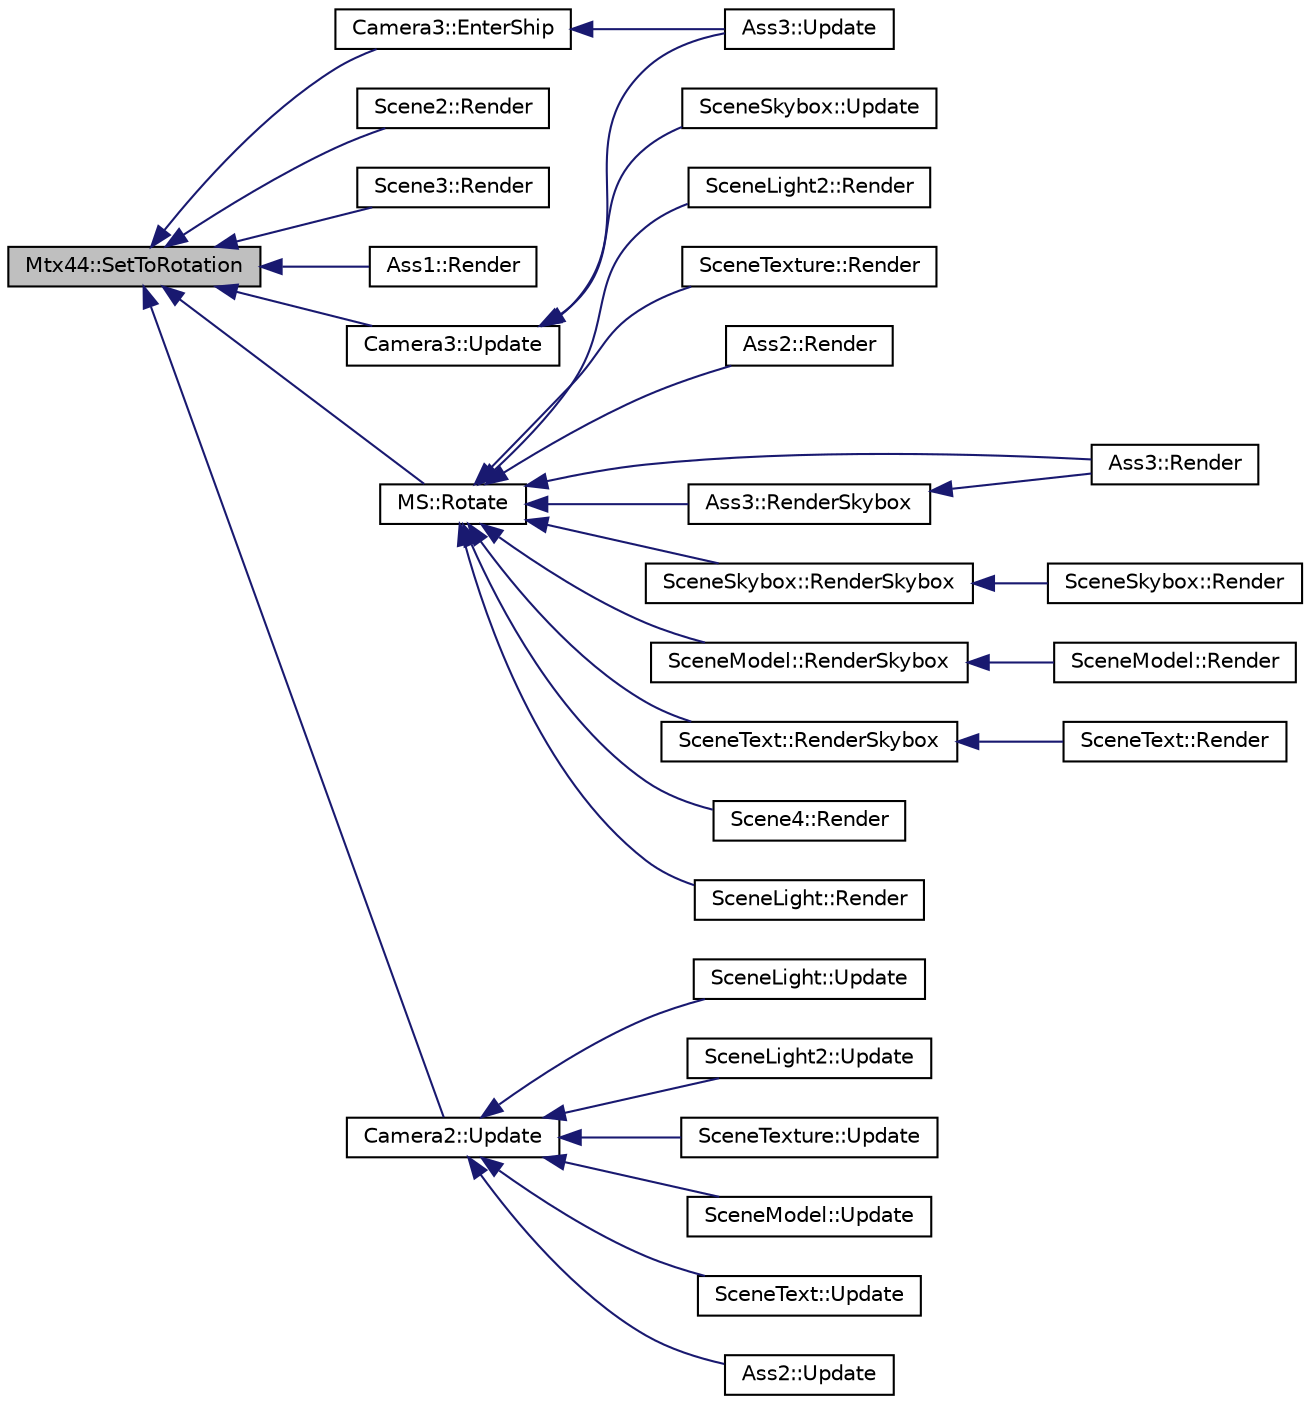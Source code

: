 digraph "Mtx44::SetToRotation"
{
  bgcolor="transparent";
  edge [fontname="Helvetica",fontsize="10",labelfontname="Helvetica",labelfontsize="10"];
  node [fontname="Helvetica",fontsize="10",shape=record];
  rankdir="LR";
  Node1 [label="Mtx44::SetToRotation",height=0.2,width=0.4,color="black", fillcolor="grey75", style="filled", fontcolor="black"];
  Node1 -> Node2 [dir="back",color="midnightblue",fontsize="10",style="solid",fontname="Helvetica"];
  Node2 [label="Camera3::EnterShip",height=0.2,width=0.4,color="black",URL="$classCamera3.html#ae93eac4e89faf00c6cdc4ded9ada933e"];
  Node2 -> Node3 [dir="back",color="midnightblue",fontsize="10",style="solid",fontname="Helvetica"];
  Node3 [label="Ass3::Update",height=0.2,width=0.4,color="black",URL="$classAss3.html#a28f626a2bf779594d4902bac37a39b13"];
  Node1 -> Node4 [dir="back",color="midnightblue",fontsize="10",style="solid",fontname="Helvetica"];
  Node4 [label="Scene2::Render",height=0.2,width=0.4,color="black",URL="$classScene2.html#ac035da5e87c59e6b1828ceec8193cea4"];
  Node1 -> Node5 [dir="back",color="midnightblue",fontsize="10",style="solid",fontname="Helvetica"];
  Node5 [label="Scene3::Render",height=0.2,width=0.4,color="black",URL="$classScene3.html#aca22983af978d16e380bf5ca4ceab143"];
  Node1 -> Node6 [dir="back",color="midnightblue",fontsize="10",style="solid",fontname="Helvetica"];
  Node6 [label="Ass1::Render",height=0.2,width=0.4,color="black",URL="$classAss1.html#a2854f303c95cf0905b1f16cad408fc5d"];
  Node1 -> Node7 [dir="back",color="midnightblue",fontsize="10",style="solid",fontname="Helvetica"];
  Node7 [label="MS::Rotate",height=0.2,width=0.4,color="black",URL="$classMS.html#a6ce592114042b920b648bca5519690cd",tooltip="Multiply the top matrix with a rotation matrix based on the following parameters. ..."];
  Node7 -> Node8 [dir="back",color="midnightblue",fontsize="10",style="solid",fontname="Helvetica"];
  Node8 [label="Scene4::Render",height=0.2,width=0.4,color="black",URL="$classScene4.html#aedb8a31e5bde1b6ad9d8127a0ac393da"];
  Node7 -> Node9 [dir="back",color="midnightblue",fontsize="10",style="solid",fontname="Helvetica"];
  Node9 [label="SceneLight::Render",height=0.2,width=0.4,color="black",URL="$classSceneLight.html#a9088eb7ba6a1d55ebe9e0094c67281bf"];
  Node7 -> Node10 [dir="back",color="midnightblue",fontsize="10",style="solid",fontname="Helvetica"];
  Node10 [label="SceneLight2::Render",height=0.2,width=0.4,color="black",URL="$classSceneLight2.html#a83a2f8226d9ba88e310291f93675bd81"];
  Node7 -> Node11 [dir="back",color="midnightblue",fontsize="10",style="solid",fontname="Helvetica"];
  Node11 [label="SceneTexture::Render",height=0.2,width=0.4,color="black",URL="$classSceneTexture.html#ad9009aa06a8d335485a624089ef134f3"];
  Node7 -> Node12 [dir="back",color="midnightblue",fontsize="10",style="solid",fontname="Helvetica"];
  Node12 [label="Ass2::Render",height=0.2,width=0.4,color="black",URL="$classAss2.html#adc8ff297a0e9fcbd66f805cb78a4abf1"];
  Node7 -> Node13 [dir="back",color="midnightblue",fontsize="10",style="solid",fontname="Helvetica"];
  Node13 [label="Ass3::Render",height=0.2,width=0.4,color="black",URL="$classAss3.html#afca828a847945203143e02c2f78f88a5"];
  Node7 -> Node14 [dir="back",color="midnightblue",fontsize="10",style="solid",fontname="Helvetica"];
  Node14 [label="SceneSkybox::RenderSkybox",height=0.2,width=0.4,color="black",URL="$classSceneSkybox.html#a6538f3d8e280fc1bc425a1e8753c22f7"];
  Node14 -> Node15 [dir="back",color="midnightblue",fontsize="10",style="solid",fontname="Helvetica"];
  Node15 [label="SceneSkybox::Render",height=0.2,width=0.4,color="black",URL="$classSceneSkybox.html#a33d6a4f51cef7b2e2086541259e32d4a"];
  Node7 -> Node16 [dir="back",color="midnightblue",fontsize="10",style="solid",fontname="Helvetica"];
  Node16 [label="SceneModel::RenderSkybox",height=0.2,width=0.4,color="black",URL="$classSceneModel.html#a7b80f3f06dfb53682b3a147c6dff8016"];
  Node16 -> Node17 [dir="back",color="midnightblue",fontsize="10",style="solid",fontname="Helvetica"];
  Node17 [label="SceneModel::Render",height=0.2,width=0.4,color="black",URL="$classSceneModel.html#a734826f585485bfdd6fa8d1391c55c07"];
  Node7 -> Node18 [dir="back",color="midnightblue",fontsize="10",style="solid",fontname="Helvetica"];
  Node18 [label="SceneText::RenderSkybox",height=0.2,width=0.4,color="black",URL="$classSceneText.html#a7f66a1cb3b9ab40f04a5ec86168cebca"];
  Node18 -> Node19 [dir="back",color="midnightblue",fontsize="10",style="solid",fontname="Helvetica"];
  Node19 [label="SceneText::Render",height=0.2,width=0.4,color="black",URL="$classSceneText.html#aab7d8acab32f8e5ea85d4ca2f3b1b174"];
  Node7 -> Node20 [dir="back",color="midnightblue",fontsize="10",style="solid",fontname="Helvetica"];
  Node20 [label="Ass3::RenderSkybox",height=0.2,width=0.4,color="black",URL="$classAss3.html#a1a271829bf022b28b6d2e545b942471e"];
  Node20 -> Node13 [dir="back",color="midnightblue",fontsize="10",style="solid",fontname="Helvetica"];
  Node1 -> Node21 [dir="back",color="midnightblue",fontsize="10",style="solid",fontname="Helvetica"];
  Node21 [label="Camera2::Update",height=0.2,width=0.4,color="black",URL="$classCamera2.html#a1a54eeb46692c8806b7abea38a6301f3"];
  Node21 -> Node22 [dir="back",color="midnightblue",fontsize="10",style="solid",fontname="Helvetica"];
  Node22 [label="SceneLight::Update",height=0.2,width=0.4,color="black",URL="$classSceneLight.html#a23681b3a667399752645d5763ddc72a7"];
  Node21 -> Node23 [dir="back",color="midnightblue",fontsize="10",style="solid",fontname="Helvetica"];
  Node23 [label="SceneLight2::Update",height=0.2,width=0.4,color="black",URL="$classSceneLight2.html#ae16bbb986e282708b8d867af762f5503"];
  Node21 -> Node24 [dir="back",color="midnightblue",fontsize="10",style="solid",fontname="Helvetica"];
  Node24 [label="SceneTexture::Update",height=0.2,width=0.4,color="black",URL="$classSceneTexture.html#ae7ca4466bb1a3db856c91d714b655253"];
  Node21 -> Node25 [dir="back",color="midnightblue",fontsize="10",style="solid",fontname="Helvetica"];
  Node25 [label="SceneModel::Update",height=0.2,width=0.4,color="black",URL="$classSceneModel.html#a0b5a6526a56abb67d554990441dee4e7"];
  Node21 -> Node26 [dir="back",color="midnightblue",fontsize="10",style="solid",fontname="Helvetica"];
  Node26 [label="SceneText::Update",height=0.2,width=0.4,color="black",URL="$classSceneText.html#adc1a70bbd23ec1b2236bcb76b557bb3e"];
  Node21 -> Node27 [dir="back",color="midnightblue",fontsize="10",style="solid",fontname="Helvetica"];
  Node27 [label="Ass2::Update",height=0.2,width=0.4,color="black",URL="$classAss2.html#ad3cd03e6f66b37a7e1fd9c5c660babe8"];
  Node1 -> Node28 [dir="back",color="midnightblue",fontsize="10",style="solid",fontname="Helvetica"];
  Node28 [label="Camera3::Update",height=0.2,width=0.4,color="black",URL="$classCamera3.html#acc5d4103826cda6d20b80a0d35eacdbe"];
  Node28 -> Node29 [dir="back",color="midnightblue",fontsize="10",style="solid",fontname="Helvetica"];
  Node29 [label="SceneSkybox::Update",height=0.2,width=0.4,color="black",URL="$classSceneSkybox.html#ada5f05bb035612053bbcbcd2b292552a"];
  Node28 -> Node3 [dir="back",color="midnightblue",fontsize="10",style="solid",fontname="Helvetica"];
}
